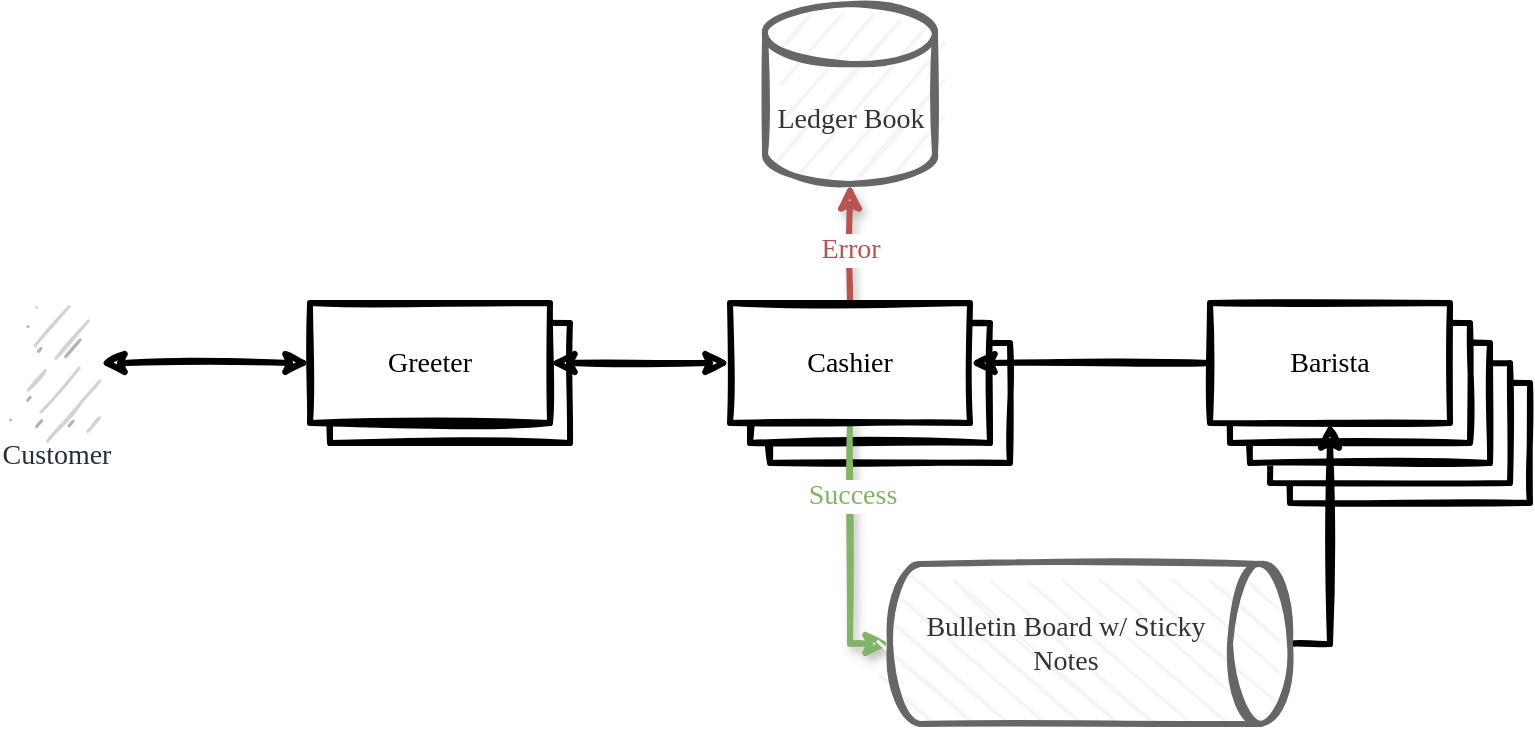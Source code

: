 <mxfile>
    <diagram id="LI38rvm5x-myEFycwopf" name="Page-1">
        <mxGraphModel dx="1065" dy="338" grid="1" gridSize="10" guides="1" tooltips="1" connect="1" arrows="1" fold="1" page="1" pageScale="1" pageWidth="850" pageHeight="1100" math="0" shadow="0">
            <root>
                <mxCell id="0"/>
                <mxCell id="1" parent="0"/>
                <mxCell id="30" value="Barista" style="rounded=0;whiteSpace=wrap;html=1;strokeWidth=3;fontSize=14;sketch=1;fontFamily=Lucida Console;" parent="1" vertex="1">
                    <mxGeometry x="730" y="259.5" width="120" height="60" as="geometry"/>
                </mxCell>
                <mxCell id="28" value="Barista" style="rounded=0;whiteSpace=wrap;html=1;strokeWidth=3;fontSize=14;sketch=1;fontFamily=Lucida Console;" parent="1" vertex="1">
                    <mxGeometry x="720" y="249.5" width="120" height="60" as="geometry"/>
                </mxCell>
                <mxCell id="27" value="Cashier" style="rounded=0;whiteSpace=wrap;html=1;strokeWidth=3;fontSize=14;sketch=1;fontFamily=Lucida Console;" parent="1" vertex="1">
                    <mxGeometry x="470" y="239.5" width="120" height="60" as="geometry"/>
                </mxCell>
                <mxCell id="26" value="Greeter" style="rounded=0;whiteSpace=wrap;html=1;strokeWidth=3;fontSize=14;sketch=1;fontFamily=Lucida Console;" parent="1" vertex="1">
                    <mxGeometry x="250" y="229.5" width="120" height="60" as="geometry"/>
                </mxCell>
                <mxCell id="13" value="Cashier" style="rounded=0;whiteSpace=wrap;html=1;strokeWidth=3;fontSize=14;sketch=1;fontFamily=Lucida Console;" parent="1" vertex="1">
                    <mxGeometry x="460" y="229.5" width="120" height="60" as="geometry"/>
                </mxCell>
                <mxCell id="15" value="Barista" style="rounded=0;whiteSpace=wrap;html=1;strokeWidth=3;fontSize=14;sketch=1;fontFamily=Lucida Console;" parent="1" vertex="1">
                    <mxGeometry x="710" y="239.5" width="120" height="60" as="geometry"/>
                </mxCell>
                <mxCell id="14" value="Barista" style="rounded=0;whiteSpace=wrap;html=1;strokeWidth=3;fontSize=14;sketch=1;fontFamily=Lucida Console;" parent="1" vertex="1">
                    <mxGeometry x="700" y="229.5" width="120" height="60" as="geometry"/>
                </mxCell>
                <mxCell id="4" value="" style="edgeStyle=orthogonalEdgeStyle;rounded=0;orthogonalLoop=1;jettySize=auto;html=1;startArrow=classic;startFill=1;strokeWidth=3;fontSize=14;sketch=1;fontFamily=Lucida Console;" parent="1" source="22" target="3" edge="1">
                    <mxGeometry relative="1" as="geometry">
                        <mxPoint x="225" y="275.5" as="sourcePoint"/>
                    </mxGeometry>
                </mxCell>
                <mxCell id="19" value="" style="edgeStyle=orthogonalEdgeStyle;rounded=0;orthogonalLoop=1;jettySize=auto;html=1;entryX=0.5;entryY=1;entryDx=0;entryDy=0;entryPerimeter=0;fontSize=14;strokeWidth=3;sketch=1;fontFamily=Lucida Console;fillColor=#d5e8d4;shadow=1;strokeColor=#82B366;" parent="1" source="3" target="12" edge="1">
                    <mxGeometry x="-0.452" relative="1" as="geometry">
                        <mxPoint as="offset"/>
                    </mxGeometry>
                </mxCell>
                <mxCell id="31" value="Success" style="edgeLabel;html=1;align=center;verticalAlign=middle;resizable=0;points=[];fontColor=#82B366;fontSize=14;fontFamily=Lucida Console;" vertex="1" connectable="0" parent="19">
                    <mxGeometry x="-0.452" y="1" relative="1" as="geometry">
                        <mxPoint as="offset"/>
                    </mxGeometry>
                </mxCell>
                <mxCell id="25" value="" style="edgeStyle=orthogonalEdgeStyle;rounded=0;orthogonalLoop=1;jettySize=auto;html=1;strokeWidth=3;fontSize=14;sketch=1;fontFamily=Lucida Console;fillColor=#f8cecc;strokeColor=#b85450;shadow=1;" parent="1" source="3" target="24" edge="1">
                    <mxGeometry x="-0.564" relative="1" as="geometry">
                        <mxPoint y="1" as="offset"/>
                    </mxGeometry>
                </mxCell>
                <mxCell id="32" value="Error" style="edgeLabel;html=1;align=center;verticalAlign=middle;resizable=0;points=[];fontSize=14;fontColor=#B85450;fontFamily=Lucida Console;" vertex="1" connectable="0" parent="25">
                    <mxGeometry x="-0.52" y="-1" relative="1" as="geometry">
                        <mxPoint x="-1" y="-12" as="offset"/>
                    </mxGeometry>
                </mxCell>
                <mxCell id="3" value="Cashier" style="rounded=0;whiteSpace=wrap;html=1;strokeWidth=3;fontSize=14;sketch=1;fontFamily=Lucida Console;" parent="1" vertex="1">
                    <mxGeometry x="450" y="219.5" width="120" height="60" as="geometry"/>
                </mxCell>
                <mxCell id="21" style="edgeStyle=orthogonalEdgeStyle;rounded=0;orthogonalLoop=1;jettySize=auto;html=1;strokeWidth=3;fontSize=14;sketch=1;fontFamily=Lucida Console;" parent="1" source="10" target="3" edge="1">
                    <mxGeometry relative="1" as="geometry"/>
                </mxCell>
                <mxCell id="10" value="Barista" style="rounded=0;whiteSpace=wrap;html=1;strokeWidth=3;fontSize=14;sketch=1;fontFamily=Lucida Console;" parent="1" vertex="1">
                    <mxGeometry x="690" y="219.5" width="120" height="60" as="geometry"/>
                </mxCell>
                <mxCell id="20" style="edgeStyle=orthogonalEdgeStyle;rounded=0;orthogonalLoop=1;jettySize=auto;html=1;fontSize=14;entryX=0.5;entryY=1;entryDx=0;entryDy=0;exitX=0.5;exitY=0;exitDx=0;exitDy=0;exitPerimeter=0;strokeWidth=3;sketch=1;fontFamily=Lucida Console;" parent="1" source="12" target="10" edge="1">
                    <mxGeometry relative="1" as="geometry">
                        <mxPoint x="920" y="469.5" as="targetPoint"/>
                    </mxGeometry>
                </mxCell>
                <mxCell id="12" value="Bulletin Board w/ Sticky Notes" style="shape=cylinder3;whiteSpace=wrap;html=1;boundedLbl=1;backgroundOutline=1;size=15;direction=south;strokeWidth=3;fontSize=14;sketch=1;fontFamily=Lucida Console;fillColor=#f5f5f5;strokeColor=#666666;fontColor=#333333;" parent="1" vertex="1">
                    <mxGeometry x="530" y="350" width="200" height="80" as="geometry"/>
                </mxCell>
                <mxCell id="22" value="Greeter" style="rounded=0;whiteSpace=wrap;html=1;strokeWidth=3;fontSize=14;sketch=1;fontFamily=Lucida Console;" parent="1" vertex="1">
                    <mxGeometry x="240" y="219.5" width="120" height="60" as="geometry"/>
                </mxCell>
                <mxCell id="23" value="" style="edgeStyle=orthogonalEdgeStyle;rounded=0;orthogonalLoop=1;jettySize=auto;html=1;startArrow=classic;startFill=1;strokeWidth=3;fontSize=14;sketch=1;fontFamily=Lucida Console;" parent="1" source="33" target="22" edge="1">
                    <mxGeometry relative="1" as="geometry">
                        <mxPoint x="131.659" y="284" as="sourcePoint"/>
                        <mxPoint x="450" y="284.5" as="targetPoint"/>
                    </mxGeometry>
                </mxCell>
                <mxCell id="24" value="Ledger Book" style="shape=cylinder3;whiteSpace=wrap;html=1;boundedLbl=1;backgroundOutline=1;size=15;strokeWidth=3;fontSize=14;sketch=1;fontFamily=Lucida Console;fillColor=#f5f5f5;strokeColor=#666666;fontColor=#333333;" parent="1" vertex="1">
                    <mxGeometry x="467.5" y="70" width="85" height="90" as="geometry"/>
                </mxCell>
                <mxCell id="33" value="&lt;span style=&quot;color: rgb(35, 47, 62); font-size: 14px;&quot;&gt;Customer&lt;/span&gt;" style="outlineConnect=0;dashed=0;verticalLabelPosition=bottom;verticalAlign=top;align=center;html=1;shape=mxgraph.aws3.user;fontFamily=Lucida Console;fontSize=14;strokeWidth=3;sketch=1;fillColor=#D2D3D3;" vertex="1" parent="1">
                    <mxGeometry x="90" y="218" width="45" height="63" as="geometry"/>
                </mxCell>
            </root>
        </mxGraphModel>
    </diagram>
</mxfile>